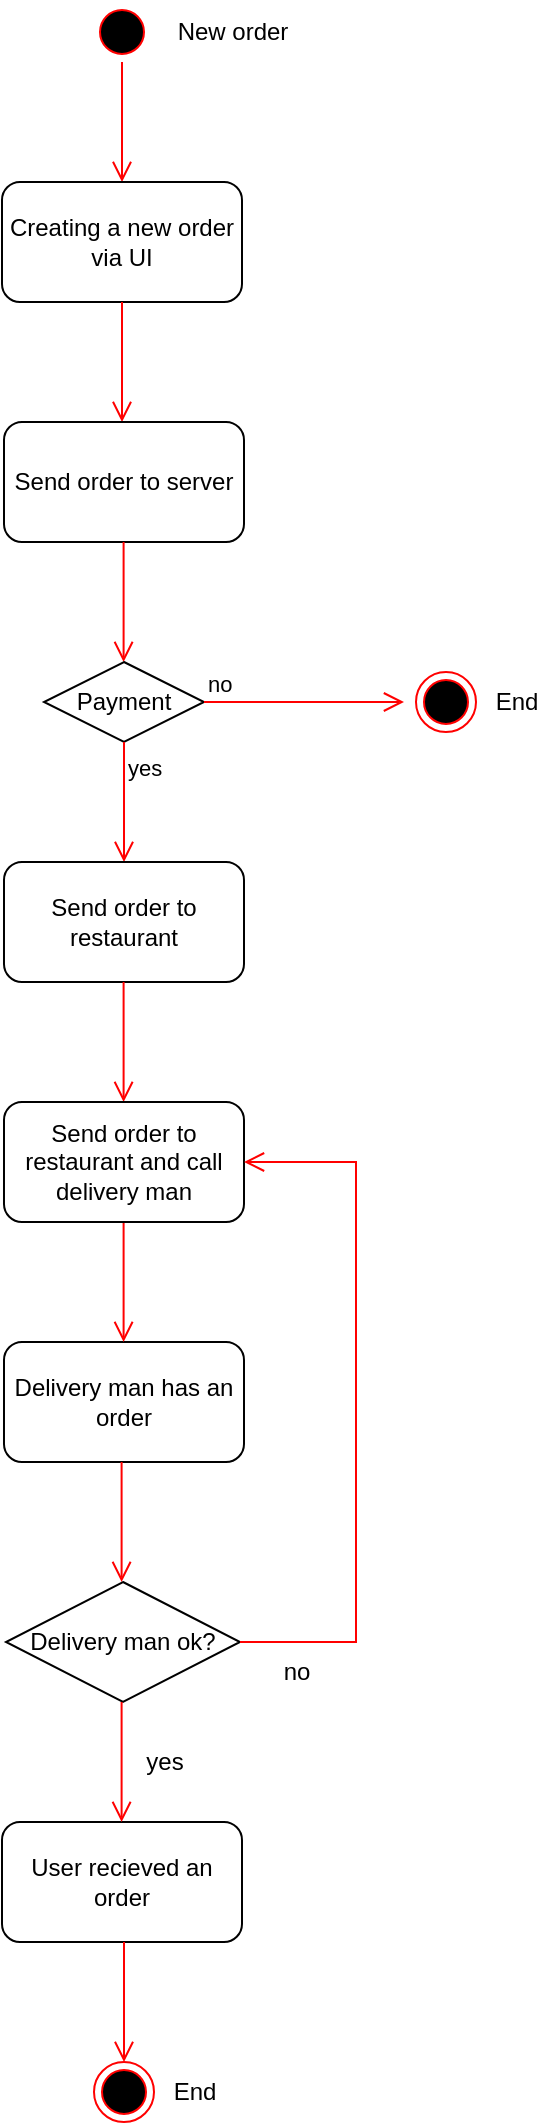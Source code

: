 <mxfile version="20.5.1" type="github">
  <diagram id="ZmOnrOfhORhxaoMqebgu" name="Страница 1">
    <mxGraphModel dx="2061" dy="1154" grid="1" gridSize="10" guides="1" tooltips="1" connect="1" arrows="1" fold="1" page="1" pageScale="1" pageWidth="827" pageHeight="1169" math="0" shadow="0">
      <root>
        <mxCell id="0" />
        <mxCell id="1" parent="0" />
        <mxCell id="C1LUhqH6A2lfkG9mDEJI-1" value="" style="ellipse;html=1;shape=startState;fillColor=#000000;strokeColor=#ff0000;" parent="1" vertex="1">
          <mxGeometry x="398" y="20" width="30" height="30" as="geometry" />
        </mxCell>
        <mxCell id="C1LUhqH6A2lfkG9mDEJI-2" value="" style="edgeStyle=orthogonalEdgeStyle;html=1;verticalAlign=bottom;endArrow=open;endSize=8;strokeColor=#ff0000;rounded=0;" parent="1" source="C1LUhqH6A2lfkG9mDEJI-1" edge="1">
          <mxGeometry relative="1" as="geometry">
            <mxPoint x="413" y="110" as="targetPoint" />
          </mxGeometry>
        </mxCell>
        <mxCell id="C1LUhqH6A2lfkG9mDEJI-3" value="New order" style="text;html=1;align=center;verticalAlign=middle;resizable=0;points=[];autosize=1;strokeColor=none;fillColor=none;" parent="1" vertex="1">
          <mxGeometry x="428" y="20" width="80" height="30" as="geometry" />
        </mxCell>
        <mxCell id="C1LUhqH6A2lfkG9mDEJI-4" value="Creating a new order via UI" style="rounded=1;whiteSpace=wrap;html=1;" parent="1" vertex="1">
          <mxGeometry x="353" y="110" width="120" height="60" as="geometry" />
        </mxCell>
        <mxCell id="C1LUhqH6A2lfkG9mDEJI-5" value="" style="edgeStyle=orthogonalEdgeStyle;html=1;verticalAlign=bottom;endArrow=open;endSize=8;strokeColor=#ff0000;rounded=0;" parent="1" edge="1">
          <mxGeometry relative="1" as="geometry">
            <mxPoint x="413" y="230" as="targetPoint" />
            <mxPoint x="413" y="170" as="sourcePoint" />
          </mxGeometry>
        </mxCell>
        <mxCell id="C1LUhqH6A2lfkG9mDEJI-6" value="Send order to server" style="rounded=1;whiteSpace=wrap;html=1;" parent="1" vertex="1">
          <mxGeometry x="354" y="230" width="120" height="60" as="geometry" />
        </mxCell>
        <mxCell id="C1LUhqH6A2lfkG9mDEJI-7" value="" style="edgeStyle=orthogonalEdgeStyle;html=1;verticalAlign=bottom;endArrow=open;endSize=8;strokeColor=#ff0000;rounded=0;" parent="1" edge="1">
          <mxGeometry relative="1" as="geometry">
            <mxPoint x="413.8" y="350" as="targetPoint" />
            <mxPoint x="413.8" y="290" as="sourcePoint" />
          </mxGeometry>
        </mxCell>
        <mxCell id="C1LUhqH6A2lfkG9mDEJI-8" value="Payment" style="rhombus;whiteSpace=wrap;html=1;" parent="1" vertex="1">
          <mxGeometry x="374" y="350" width="80" height="40" as="geometry" />
        </mxCell>
        <mxCell id="C1LUhqH6A2lfkG9mDEJI-9" value="no" style="edgeStyle=orthogonalEdgeStyle;html=1;align=left;verticalAlign=bottom;endArrow=open;endSize=8;strokeColor=#ff0000;rounded=0;" parent="1" source="C1LUhqH6A2lfkG9mDEJI-8" edge="1">
          <mxGeometry x="-1" relative="1" as="geometry">
            <mxPoint x="554" y="370" as="targetPoint" />
          </mxGeometry>
        </mxCell>
        <mxCell id="C1LUhqH6A2lfkG9mDEJI-10" value="yes" style="edgeStyle=orthogonalEdgeStyle;html=1;align=left;verticalAlign=top;endArrow=open;endSize=8;strokeColor=#ff0000;rounded=0;" parent="1" source="C1LUhqH6A2lfkG9mDEJI-8" edge="1">
          <mxGeometry x="-1" relative="1" as="geometry">
            <mxPoint x="414" y="450" as="targetPoint" />
          </mxGeometry>
        </mxCell>
        <mxCell id="C1LUhqH6A2lfkG9mDEJI-11" value="" style="ellipse;html=1;shape=endState;fillColor=#000000;strokeColor=#ff0000;" parent="1" vertex="1">
          <mxGeometry x="560" y="355" width="30" height="30" as="geometry" />
        </mxCell>
        <mxCell id="C1LUhqH6A2lfkG9mDEJI-12" value="End" style="text;html=1;align=center;verticalAlign=middle;resizable=0;points=[];autosize=1;strokeColor=none;fillColor=none;" parent="1" vertex="1">
          <mxGeometry x="590" y="355" width="40" height="30" as="geometry" />
        </mxCell>
        <mxCell id="C1LUhqH6A2lfkG9mDEJI-13" value="Send order to restaurant" style="rounded=1;whiteSpace=wrap;html=1;" parent="1" vertex="1">
          <mxGeometry x="354" y="450" width="120" height="60" as="geometry" />
        </mxCell>
        <mxCell id="C1LUhqH6A2lfkG9mDEJI-14" value="" style="edgeStyle=orthogonalEdgeStyle;html=1;verticalAlign=bottom;endArrow=open;endSize=8;strokeColor=#ff0000;rounded=0;" parent="1" edge="1">
          <mxGeometry relative="1" as="geometry">
            <mxPoint x="413.8" y="570" as="targetPoint" />
            <mxPoint x="413.8" y="510" as="sourcePoint" />
          </mxGeometry>
        </mxCell>
        <mxCell id="C1LUhqH6A2lfkG9mDEJI-15" value="Delivery man has an order" style="rounded=1;whiteSpace=wrap;html=1;" parent="1" vertex="1">
          <mxGeometry x="354" y="690" width="120" height="60" as="geometry" />
        </mxCell>
        <mxCell id="C1LUhqH6A2lfkG9mDEJI-16" value="" style="edgeStyle=orthogonalEdgeStyle;html=1;verticalAlign=bottom;endArrow=open;endSize=8;strokeColor=#ff0000;rounded=0;" parent="1" edge="1">
          <mxGeometry relative="1" as="geometry">
            <mxPoint x="413.8" y="690" as="targetPoint" />
            <mxPoint x="413.8" y="630" as="sourcePoint" />
            <Array as="points">
              <mxPoint x="414" y="650" />
              <mxPoint x="414" y="650" />
            </Array>
          </mxGeometry>
        </mxCell>
        <mxCell id="C1LUhqH6A2lfkG9mDEJI-17" value="Send order to restaurant and call delivery man" style="rounded=1;whiteSpace=wrap;html=1;" parent="1" vertex="1">
          <mxGeometry x="354" y="570" width="120" height="60" as="geometry" />
        </mxCell>
        <mxCell id="C1LUhqH6A2lfkG9mDEJI-18" value="" style="edgeStyle=orthogonalEdgeStyle;html=1;verticalAlign=bottom;endArrow=open;endSize=8;strokeColor=#ff0000;rounded=0;" parent="1" edge="1">
          <mxGeometry relative="1" as="geometry">
            <mxPoint x="412.8" y="810" as="targetPoint" />
            <mxPoint x="412.8" y="750" as="sourcePoint" />
            <Array as="points">
              <mxPoint x="413" y="770" />
              <mxPoint x="413" y="770" />
            </Array>
          </mxGeometry>
        </mxCell>
        <mxCell id="C1LUhqH6A2lfkG9mDEJI-19" value="User recieved an order" style="rounded=1;whiteSpace=wrap;html=1;" parent="1" vertex="1">
          <mxGeometry x="353" y="930" width="120" height="60" as="geometry" />
        </mxCell>
        <mxCell id="C1LUhqH6A2lfkG9mDEJI-20" value="" style="ellipse;html=1;shape=endState;fillColor=#000000;strokeColor=#ff0000;" parent="1" vertex="1">
          <mxGeometry x="399" y="1050" width="30" height="30" as="geometry" />
        </mxCell>
        <mxCell id="C1LUhqH6A2lfkG9mDEJI-21" value="End" style="text;html=1;align=center;verticalAlign=middle;resizable=0;points=[];autosize=1;strokeColor=none;fillColor=none;" parent="1" vertex="1">
          <mxGeometry x="429" y="1050" width="40" height="30" as="geometry" />
        </mxCell>
        <mxCell id="C1LUhqH6A2lfkG9mDEJI-23" value="" style="edgeStyle=orthogonalEdgeStyle;html=1;verticalAlign=bottom;endArrow=open;endSize=8;strokeColor=#ff0000;rounded=0;" parent="1" edge="1">
          <mxGeometry relative="1" as="geometry">
            <mxPoint x="414.0" y="1050" as="targetPoint" />
            <mxPoint x="414.0" y="990" as="sourcePoint" />
            <Array as="points">
              <mxPoint x="414.2" y="1010" />
              <mxPoint x="414.2" y="1010" />
            </Array>
          </mxGeometry>
        </mxCell>
        <mxCell id="jTZSsm4MlSdw17DkTgdq-1" value="Delivery man ok?" style="rhombus;whiteSpace=wrap;html=1;" vertex="1" parent="1">
          <mxGeometry x="355" y="810" width="117" height="60" as="geometry" />
        </mxCell>
        <mxCell id="jTZSsm4MlSdw17DkTgdq-2" value="" style="edgeStyle=orthogonalEdgeStyle;html=1;verticalAlign=bottom;endArrow=open;endSize=8;strokeColor=#ff0000;rounded=0;" edge="1" parent="1">
          <mxGeometry relative="1" as="geometry">
            <mxPoint x="412.8" y="930" as="targetPoint" />
            <mxPoint x="412.8" y="870" as="sourcePoint" />
            <Array as="points">
              <mxPoint x="413" y="890" />
              <mxPoint x="413" y="890" />
            </Array>
          </mxGeometry>
        </mxCell>
        <mxCell id="jTZSsm4MlSdw17DkTgdq-3" value="yes" style="text;html=1;align=center;verticalAlign=middle;resizable=0;points=[];autosize=1;strokeColor=none;fillColor=none;" vertex="1" parent="1">
          <mxGeometry x="414" y="885" width="40" height="30" as="geometry" />
        </mxCell>
        <mxCell id="jTZSsm4MlSdw17DkTgdq-4" value="" style="edgeStyle=orthogonalEdgeStyle;html=1;verticalAlign=bottom;endArrow=open;endSize=8;strokeColor=#ff0000;rounded=0;exitX=1;exitY=0.5;exitDx=0;exitDy=0;entryX=1;entryY=0.5;entryDx=0;entryDy=0;" edge="1" parent="1" source="jTZSsm4MlSdw17DkTgdq-1" target="C1LUhqH6A2lfkG9mDEJI-17">
          <mxGeometry relative="1" as="geometry">
            <mxPoint x="530" y="690" as="targetPoint" />
            <mxPoint x="490.0" y="840" as="sourcePoint" />
            <Array as="points">
              <mxPoint x="530" y="840" />
              <mxPoint x="530" y="600" />
            </Array>
          </mxGeometry>
        </mxCell>
        <mxCell id="jTZSsm4MlSdw17DkTgdq-5" value="no" style="text;html=1;align=center;verticalAlign=middle;resizable=0;points=[];autosize=1;strokeColor=none;fillColor=none;" vertex="1" parent="1">
          <mxGeometry x="480" y="840" width="40" height="30" as="geometry" />
        </mxCell>
      </root>
    </mxGraphModel>
  </diagram>
</mxfile>
